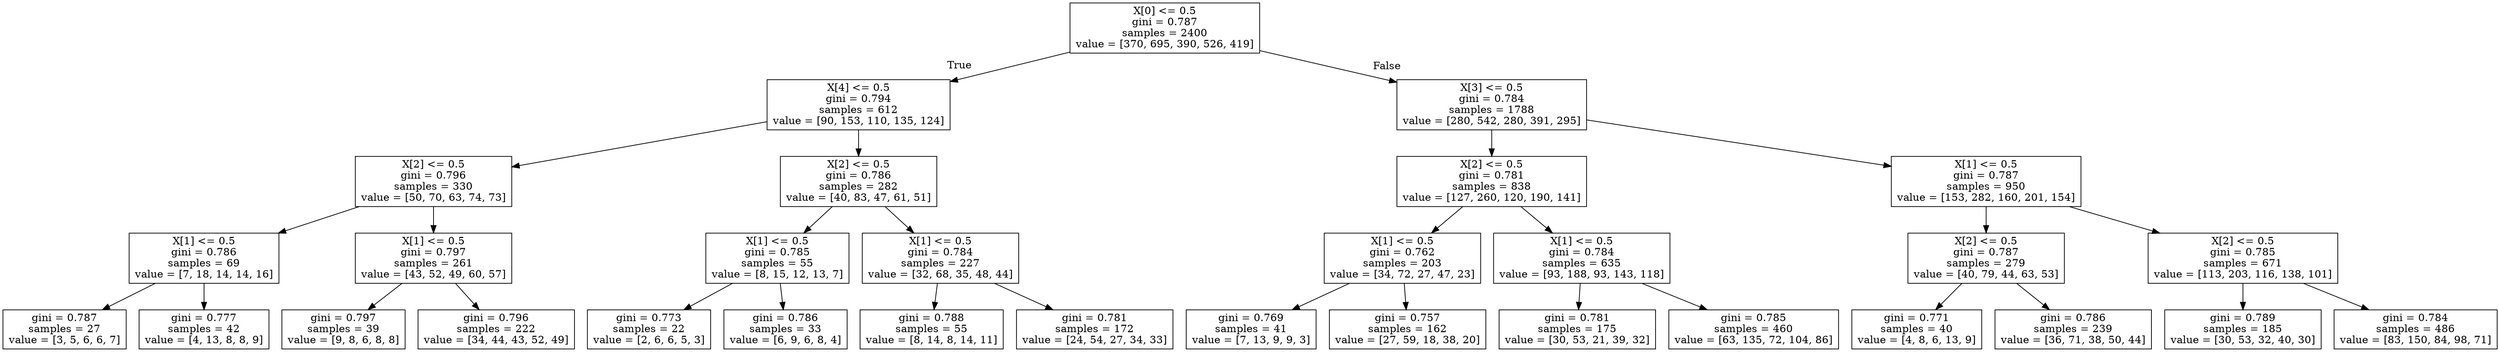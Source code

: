 digraph Tree {
node [shape=box] ;
0 [label="X[0] <= 0.5\ngini = 0.787\nsamples = 2400\nvalue = [370, 695, 390, 526, 419]"] ;
1 [label="X[4] <= 0.5\ngini = 0.794\nsamples = 612\nvalue = [90, 153, 110, 135, 124]"] ;
0 -> 1 [labeldistance=2.5, labelangle=45, headlabel="True"] ;
2 [label="X[2] <= 0.5\ngini = 0.796\nsamples = 330\nvalue = [50, 70, 63, 74, 73]"] ;
1 -> 2 ;
3 [label="X[1] <= 0.5\ngini = 0.786\nsamples = 69\nvalue = [7, 18, 14, 14, 16]"] ;
2 -> 3 ;
4 [label="gini = 0.787\nsamples = 27\nvalue = [3, 5, 6, 6, 7]"] ;
3 -> 4 ;
5 [label="gini = 0.777\nsamples = 42\nvalue = [4, 13, 8, 8, 9]"] ;
3 -> 5 ;
6 [label="X[1] <= 0.5\ngini = 0.797\nsamples = 261\nvalue = [43, 52, 49, 60, 57]"] ;
2 -> 6 ;
7 [label="gini = 0.797\nsamples = 39\nvalue = [9, 8, 6, 8, 8]"] ;
6 -> 7 ;
8 [label="gini = 0.796\nsamples = 222\nvalue = [34, 44, 43, 52, 49]"] ;
6 -> 8 ;
9 [label="X[2] <= 0.5\ngini = 0.786\nsamples = 282\nvalue = [40, 83, 47, 61, 51]"] ;
1 -> 9 ;
10 [label="X[1] <= 0.5\ngini = 0.785\nsamples = 55\nvalue = [8, 15, 12, 13, 7]"] ;
9 -> 10 ;
11 [label="gini = 0.773\nsamples = 22\nvalue = [2, 6, 6, 5, 3]"] ;
10 -> 11 ;
12 [label="gini = 0.786\nsamples = 33\nvalue = [6, 9, 6, 8, 4]"] ;
10 -> 12 ;
13 [label="X[1] <= 0.5\ngini = 0.784\nsamples = 227\nvalue = [32, 68, 35, 48, 44]"] ;
9 -> 13 ;
14 [label="gini = 0.788\nsamples = 55\nvalue = [8, 14, 8, 14, 11]"] ;
13 -> 14 ;
15 [label="gini = 0.781\nsamples = 172\nvalue = [24, 54, 27, 34, 33]"] ;
13 -> 15 ;
16 [label="X[3] <= 0.5\ngini = 0.784\nsamples = 1788\nvalue = [280, 542, 280, 391, 295]"] ;
0 -> 16 [labeldistance=2.5, labelangle=-45, headlabel="False"] ;
17 [label="X[2] <= 0.5\ngini = 0.781\nsamples = 838\nvalue = [127, 260, 120, 190, 141]"] ;
16 -> 17 ;
18 [label="X[1] <= 0.5\ngini = 0.762\nsamples = 203\nvalue = [34, 72, 27, 47, 23]"] ;
17 -> 18 ;
19 [label="gini = 0.769\nsamples = 41\nvalue = [7, 13, 9, 9, 3]"] ;
18 -> 19 ;
20 [label="gini = 0.757\nsamples = 162\nvalue = [27, 59, 18, 38, 20]"] ;
18 -> 20 ;
21 [label="X[1] <= 0.5\ngini = 0.784\nsamples = 635\nvalue = [93, 188, 93, 143, 118]"] ;
17 -> 21 ;
22 [label="gini = 0.781\nsamples = 175\nvalue = [30, 53, 21, 39, 32]"] ;
21 -> 22 ;
23 [label="gini = 0.785\nsamples = 460\nvalue = [63, 135, 72, 104, 86]"] ;
21 -> 23 ;
24 [label="X[1] <= 0.5\ngini = 0.787\nsamples = 950\nvalue = [153, 282, 160, 201, 154]"] ;
16 -> 24 ;
25 [label="X[2] <= 0.5\ngini = 0.787\nsamples = 279\nvalue = [40, 79, 44, 63, 53]"] ;
24 -> 25 ;
26 [label="gini = 0.771\nsamples = 40\nvalue = [4, 8, 6, 13, 9]"] ;
25 -> 26 ;
27 [label="gini = 0.786\nsamples = 239\nvalue = [36, 71, 38, 50, 44]"] ;
25 -> 27 ;
28 [label="X[2] <= 0.5\ngini = 0.785\nsamples = 671\nvalue = [113, 203, 116, 138, 101]"] ;
24 -> 28 ;
29 [label="gini = 0.789\nsamples = 185\nvalue = [30, 53, 32, 40, 30]"] ;
28 -> 29 ;
30 [label="gini = 0.784\nsamples = 486\nvalue = [83, 150, 84, 98, 71]"] ;
28 -> 30 ;
}